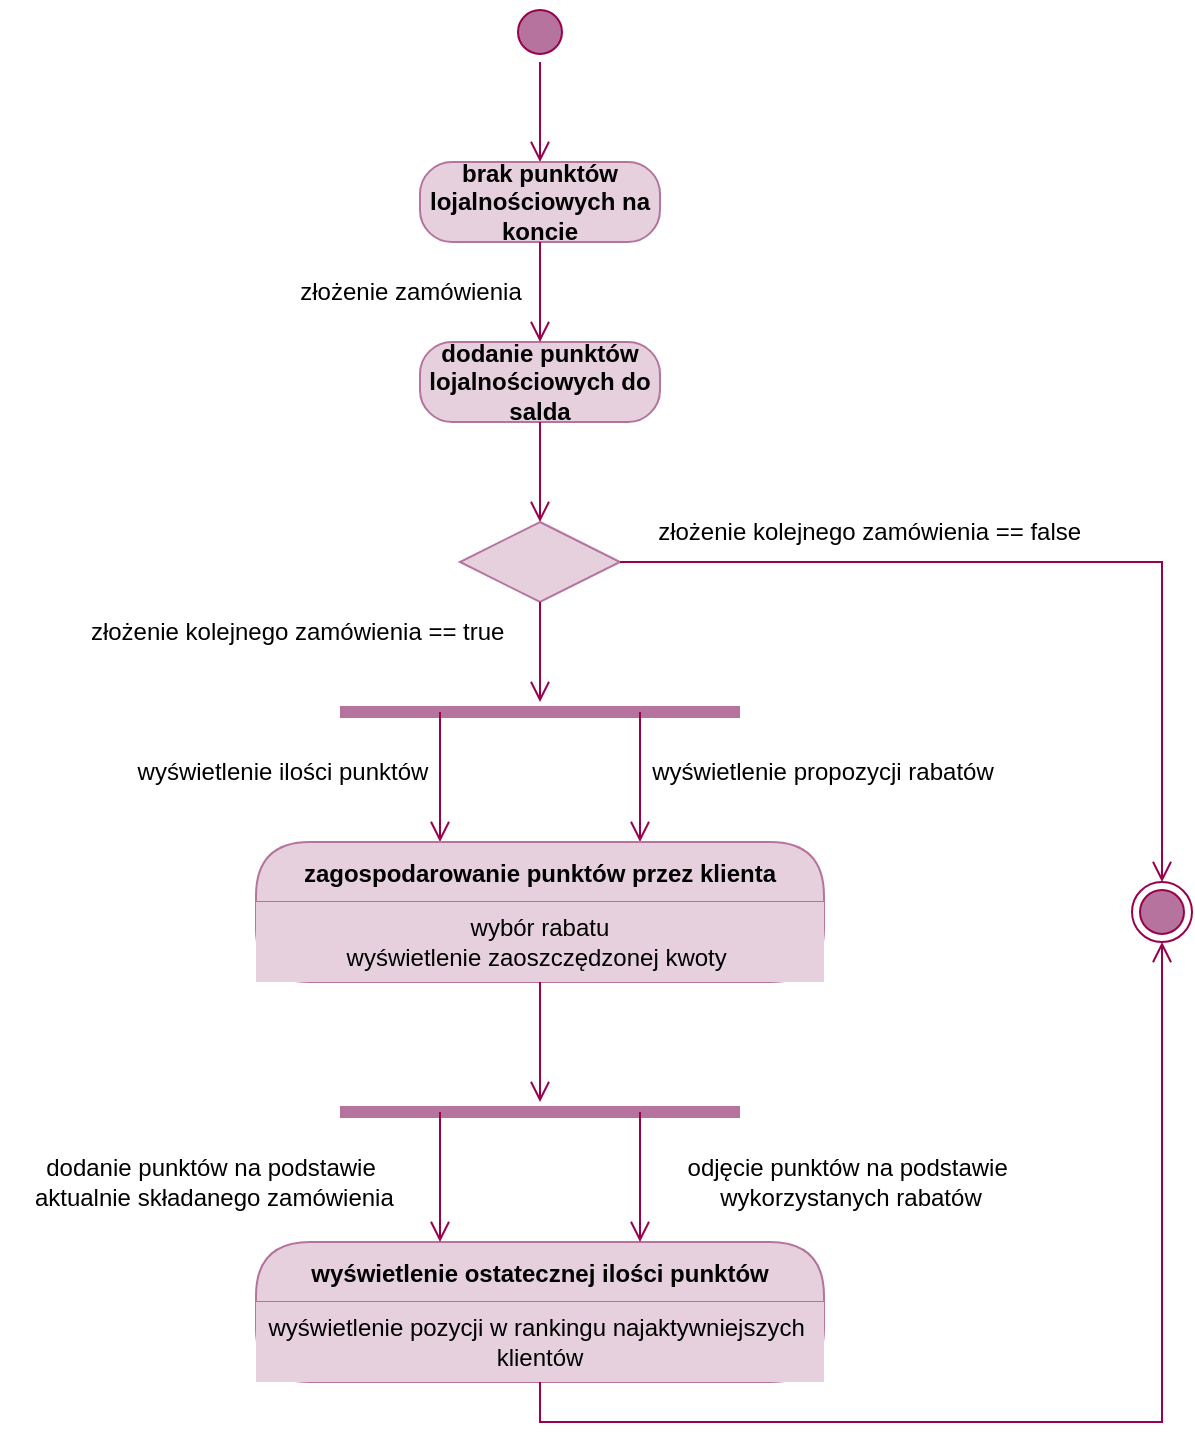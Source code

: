 <mxfile version="24.4.9" type="device">
  <diagram id="cQUaR9dfDrzo7mjEV9v8" name="Strona-3">
    <mxGraphModel dx="1290" dy="557" grid="1" gridSize="10" guides="1" tooltips="1" connect="1" arrows="1" fold="1" page="1" pageScale="1" pageWidth="827" pageHeight="1169" math="0" shadow="0">
      <root>
        <mxCell id="0" />
        <mxCell id="1" parent="0" />
        <mxCell id="oo4ou-hroPzYH-o4y6v3-1" value="" style="ellipse;html=1;shape=startState;fillColor=#B5739D;strokeColor=#99004D;" vertex="1" parent="1">
          <mxGeometry x="399" y="30" width="30" height="30" as="geometry" />
        </mxCell>
        <mxCell id="XypOSCwQ_-rzXtEj4ooO-1" value="" style="edgeStyle=orthogonalEdgeStyle;html=1;verticalAlign=bottom;endArrow=open;endSize=8;strokeColor=#99004D;rounded=0;exitX=0.5;exitY=1;exitDx=0;exitDy=0;" edge="1" parent="1" source="oo4ou-hroPzYH-o4y6v3-1">
          <mxGeometry relative="1" as="geometry">
            <mxPoint x="414" y="110" as="targetPoint" />
            <mxPoint x="410" y="100" as="sourcePoint" />
          </mxGeometry>
        </mxCell>
        <mxCell id="W_M71k0jpCbWMns3tyqG-1" value="&lt;b&gt;brak punktów lojalnościowych na koncie&lt;/b&gt;" style="rounded=1;whiteSpace=wrap;html=1;arcSize=40;fontColor=#000000;fillColor=#E6D0DE;strokeColor=#B5739D;" vertex="1" parent="1">
          <mxGeometry x="354" y="110" width="120" height="40" as="geometry" />
        </mxCell>
        <mxCell id="W_M71k0jpCbWMns3tyqG-2" value="&lt;b&gt;dodanie punktów lojalnościowych do salda&lt;/b&gt;" style="rounded=1;whiteSpace=wrap;html=1;arcSize=40;fontColor=#000000;fillColor=#E6D0DE;strokeColor=#B5739D;" vertex="1" parent="1">
          <mxGeometry x="354" y="200" width="120" height="40" as="geometry" />
        </mxCell>
        <mxCell id="W_M71k0jpCbWMns3tyqG-3" value="" style="edgeStyle=orthogonalEdgeStyle;html=1;verticalAlign=bottom;endArrow=open;endSize=8;strokeColor=#99004D;rounded=0;exitX=0.5;exitY=1;exitDx=0;exitDy=0;entryX=0.5;entryY=0;entryDx=0;entryDy=0;" edge="1" parent="1" source="W_M71k0jpCbWMns3tyqG-1" target="W_M71k0jpCbWMns3tyqG-2">
          <mxGeometry relative="1" as="geometry">
            <mxPoint x="420" y="210" as="targetPoint" />
            <mxPoint x="420" y="160" as="sourcePoint" />
          </mxGeometry>
        </mxCell>
        <mxCell id="W_M71k0jpCbWMns3tyqG-4" value="złożenie zamówienia" style="text;html=1;align=center;verticalAlign=middle;resizable=0;points=[];autosize=1;strokeColor=none;fillColor=none;" vertex="1" parent="1">
          <mxGeometry x="284" y="160" width="130" height="30" as="geometry" />
        </mxCell>
        <mxCell id="W_M71k0jpCbWMns3tyqG-5" value="" style="edgeStyle=orthogonalEdgeStyle;html=1;verticalAlign=bottom;endArrow=open;endSize=8;strokeColor=#99004D;rounded=0;exitX=0.5;exitY=1;exitDx=0;exitDy=0;" edge="1" parent="1" source="W_M71k0jpCbWMns3tyqG-2">
          <mxGeometry relative="1" as="geometry">
            <mxPoint x="414" y="290" as="targetPoint" />
            <mxPoint x="420" y="280" as="sourcePoint" />
          </mxGeometry>
        </mxCell>
        <mxCell id="W_M71k0jpCbWMns3tyqG-6" value="wyświetlenie propozycji rabatów" style="text;html=1;align=center;verticalAlign=middle;resizable=0;points=[];autosize=1;strokeColor=none;fillColor=none;" vertex="1" parent="1">
          <mxGeometry x="460" y="400" width="190" height="30" as="geometry" />
        </mxCell>
        <mxCell id="4x_nr6JLCCV0VGsO8hAo-1" value="" style="rhombus;whiteSpace=wrap;html=1;fontColor=#000000;fillColor=#E6D0DE;strokeColor=#B5739D;" vertex="1" parent="1">
          <mxGeometry x="374" y="290" width="80" height="40" as="geometry" />
        </mxCell>
        <mxCell id="opBPwQ7Rpy8Jg0t-HNcl-1" value="" style="ellipse;html=1;shape=endState;fillColor=#B5739D;strokeColor=#99004D;" vertex="1" parent="1">
          <mxGeometry x="710" y="470" width="30" height="30" as="geometry" />
        </mxCell>
        <mxCell id="opBPwQ7Rpy8Jg0t-HNcl-2" value="" style="edgeStyle=orthogonalEdgeStyle;html=1;verticalAlign=bottom;endArrow=open;endSize=8;strokeColor=#99004D;rounded=0;exitX=1;exitY=0.5;exitDx=0;exitDy=0;entryX=0.5;entryY=0;entryDx=0;entryDy=0;" edge="1" parent="1" source="4x_nr6JLCCV0VGsO8hAo-1" target="opBPwQ7Rpy8Jg0t-HNcl-1">
          <mxGeometry relative="1" as="geometry">
            <mxPoint x="570" y="340" as="targetPoint" />
            <mxPoint x="570" y="290" as="sourcePoint" />
          </mxGeometry>
        </mxCell>
        <mxCell id="opBPwQ7Rpy8Jg0t-HNcl-3" value="złożenie kolejnego zamówienia == false&amp;nbsp;" style="text;html=1;align=center;verticalAlign=middle;resizable=0;points=[];autosize=1;strokeColor=none;fillColor=none;" vertex="1" parent="1">
          <mxGeometry x="460" y="280" width="240" height="30" as="geometry" />
        </mxCell>
        <mxCell id="opBPwQ7Rpy8Jg0t-HNcl-4" value="" style="edgeStyle=orthogonalEdgeStyle;html=1;verticalAlign=bottom;endArrow=open;endSize=8;strokeColor=#99004D;rounded=0;exitX=0.5;exitY=1;exitDx=0;exitDy=0;" edge="1" parent="1" source="4x_nr6JLCCV0VGsO8hAo-1">
          <mxGeometry relative="1" as="geometry">
            <mxPoint x="414" y="380" as="targetPoint" />
            <mxPoint x="410" y="390" as="sourcePoint" />
          </mxGeometry>
        </mxCell>
        <mxCell id="opBPwQ7Rpy8Jg0t-HNcl-5" value="złożenie kolejnego zamówienia == true&amp;nbsp;" style="text;html=1;align=center;verticalAlign=middle;resizable=0;points=[];autosize=1;strokeColor=none;fillColor=none;" vertex="1" parent="1">
          <mxGeometry x="179" y="330" width="230" height="30" as="geometry" />
        </mxCell>
        <mxCell id="oOB_1PJQh26hbk-oo1Fu-1" value="" style="shape=line;html=1;strokeWidth=6;strokeColor=#B5739D;fillColor=#B5739D;" vertex="1" parent="1">
          <mxGeometry x="314" y="380" width="200" height="10" as="geometry" />
        </mxCell>
        <mxCell id="X_KhYr--7znu0OMotplp-1" value="" style="edgeStyle=orthogonalEdgeStyle;html=1;verticalAlign=bottom;endArrow=open;endSize=8;strokeColor=#99004D;rounded=0;exitX=0.25;exitY=0.5;exitDx=0;exitDy=0;exitPerimeter=0;" edge="1" parent="1" source="oOB_1PJQh26hbk-oo1Fu-1">
          <mxGeometry relative="1" as="geometry">
            <mxPoint x="364" y="450" as="targetPoint" />
            <mxPoint x="350" y="430" as="sourcePoint" />
          </mxGeometry>
        </mxCell>
        <mxCell id="X_KhYr--7znu0OMotplp-2" value="" style="edgeStyle=orthogonalEdgeStyle;html=1;verticalAlign=bottom;endArrow=open;endSize=8;strokeColor=#99004D;rounded=0;exitX=0.75;exitY=0.5;exitDx=0;exitDy=0;exitPerimeter=0;" edge="1" parent="1" source="oOB_1PJQh26hbk-oo1Fu-1">
          <mxGeometry relative="1" as="geometry">
            <mxPoint x="464" y="450" as="targetPoint" />
            <mxPoint x="500" y="430" as="sourcePoint" />
          </mxGeometry>
        </mxCell>
        <mxCell id="X_KhYr--7znu0OMotplp-4" value="wyświetlenie ilości punktów" style="text;html=1;align=center;verticalAlign=middle;resizable=0;points=[];autosize=1;strokeColor=none;fillColor=none;" vertex="1" parent="1">
          <mxGeometry x="200" y="400" width="170" height="30" as="geometry" />
        </mxCell>
        <mxCell id="mmp8-FwiZif7m0Kd-akZ-1" value="zagospodarowanie punktów przez klienta" style="swimlane;fontStyle=1;align=center;verticalAlign=middle;childLayout=stackLayout;horizontal=1;startSize=30;horizontalStack=0;resizeParent=0;resizeLast=1;container=0;fontColor=#000000;collapsible=0;rounded=1;arcSize=30;strokeColor=#B5739D;fillColor=#E6D0DE;swimlaneFillColor=#ffffc0;dropTarget=0;" vertex="1" parent="1">
          <mxGeometry x="272" y="450" width="284" height="70" as="geometry" />
        </mxCell>
        <mxCell id="mmp8-FwiZif7m0Kd-akZ-2" value="wybór rabatu&lt;div&gt;wyświetlenie zaoszczędzonej kwoty&amp;nbsp;&lt;/div&gt;" style="text;html=1;strokeColor=none;fillColor=#E6D0DE;align=center;verticalAlign=middle;spacingLeft=4;spacingRight=4;whiteSpace=wrap;overflow=hidden;rotatable=0;fontColor=#000000;" vertex="1" parent="mmp8-FwiZif7m0Kd-akZ-1">
          <mxGeometry y="30" width="284" height="40" as="geometry" />
        </mxCell>
        <mxCell id="mmp8-FwiZif7m0Kd-akZ-3" value="" style="edgeStyle=orthogonalEdgeStyle;html=1;verticalAlign=bottom;endArrow=open;endSize=8;strokeColor=#99004D;rounded=0;exitX=0.5;exitY=1;exitDx=0;exitDy=0;" edge="1" parent="1" source="mmp8-FwiZif7m0Kd-akZ-2">
          <mxGeometry relative="1" as="geometry">
            <mxPoint x="414" y="580" as="targetPoint" />
            <mxPoint x="410" y="570" as="sourcePoint" />
          </mxGeometry>
        </mxCell>
        <mxCell id="mmp8-FwiZif7m0Kd-akZ-4" value="" style="shape=line;html=1;strokeWidth=6;strokeColor=#B5739D;fillColor=#B5739D;" vertex="1" parent="1">
          <mxGeometry x="314" y="580" width="200" height="10" as="geometry" />
        </mxCell>
        <mxCell id="mmp8-FwiZif7m0Kd-akZ-5" value="wyświetlenie ostatecznej ilości punktów" style="swimlane;fontStyle=1;align=center;verticalAlign=middle;childLayout=stackLayout;horizontal=1;startSize=30;horizontalStack=0;resizeParent=0;resizeLast=1;container=0;fontColor=#000000;collapsible=0;rounded=1;arcSize=30;strokeColor=#B5739D;fillColor=#E6D0DE;swimlaneFillColor=#ffffc0;dropTarget=0;" vertex="1" parent="1">
          <mxGeometry x="272" y="650" width="284" height="70" as="geometry" />
        </mxCell>
        <mxCell id="mmp8-FwiZif7m0Kd-akZ-6" value="wyświetlenie pozycji w rankingu najaktywniejszych&amp;nbsp;&lt;div&gt;klientów&lt;/div&gt;" style="text;html=1;strokeColor=none;fillColor=#E6D0DE;align=center;verticalAlign=middle;spacingLeft=4;spacingRight=4;whiteSpace=wrap;overflow=hidden;rotatable=0;fontColor=#000000;" vertex="1" parent="mmp8-FwiZif7m0Kd-akZ-5">
          <mxGeometry y="30" width="284" height="40" as="geometry" />
        </mxCell>
        <mxCell id="mmp8-FwiZif7m0Kd-akZ-7" value="" style="edgeStyle=orthogonalEdgeStyle;html=1;verticalAlign=bottom;endArrow=open;endSize=8;strokeColor=#99004D;rounded=0;exitX=0.75;exitY=0.5;exitDx=0;exitDy=0;exitPerimeter=0;" edge="1" parent="1" source="mmp8-FwiZif7m0Kd-akZ-4">
          <mxGeometry relative="1" as="geometry">
            <mxPoint x="464" y="650" as="targetPoint" />
            <mxPoint x="460" y="620" as="sourcePoint" />
          </mxGeometry>
        </mxCell>
        <mxCell id="mmp8-FwiZif7m0Kd-akZ-8" value="" style="edgeStyle=orthogonalEdgeStyle;html=1;verticalAlign=bottom;endArrow=open;endSize=8;strokeColor=#99004D;rounded=0;exitX=0.25;exitY=0.5;exitDx=0;exitDy=0;exitPerimeter=0;" edge="1" parent="1" source="mmp8-FwiZif7m0Kd-akZ-4">
          <mxGeometry relative="1" as="geometry">
            <mxPoint x="364" y="650" as="targetPoint" />
            <mxPoint x="330" y="610" as="sourcePoint" />
          </mxGeometry>
        </mxCell>
        <mxCell id="mmp8-FwiZif7m0Kd-akZ-9" value="dodanie punktów na podstawie&lt;div&gt;&amp;nbsp;aktualnie składanego zamówienia&lt;/div&gt;" style="text;html=1;align=center;verticalAlign=middle;resizable=0;points=[];autosize=1;strokeColor=none;fillColor=none;" vertex="1" parent="1">
          <mxGeometry x="144" y="600" width="210" height="40" as="geometry" />
        </mxCell>
        <mxCell id="mmp8-FwiZif7m0Kd-akZ-10" value="odjęcie punktów na podstawie&amp;nbsp;&lt;div&gt;wykorzystanych rabatów&lt;/div&gt;" style="text;html=1;align=center;verticalAlign=middle;resizable=0;points=[];autosize=1;strokeColor=none;fillColor=none;" vertex="1" parent="1">
          <mxGeometry x="474" y="600" width="190" height="40" as="geometry" />
        </mxCell>
        <mxCell id="mmp8-FwiZif7m0Kd-akZ-11" value="" style="edgeStyle=orthogonalEdgeStyle;html=1;verticalAlign=bottom;endArrow=open;endSize=8;strokeColor=#99004D;rounded=0;exitX=0.5;exitY=1;exitDx=0;exitDy=0;entryX=0.5;entryY=1;entryDx=0;entryDy=0;" edge="1" parent="1" source="mmp8-FwiZif7m0Kd-akZ-6" target="opBPwQ7Rpy8Jg0t-HNcl-1">
          <mxGeometry relative="1" as="geometry">
            <mxPoint x="390" y="840" as="targetPoint" />
            <mxPoint x="390" y="780" as="sourcePoint" />
            <Array as="points">
              <mxPoint x="414" y="740" />
              <mxPoint x="725" y="740" />
            </Array>
          </mxGeometry>
        </mxCell>
      </root>
    </mxGraphModel>
  </diagram>
</mxfile>
